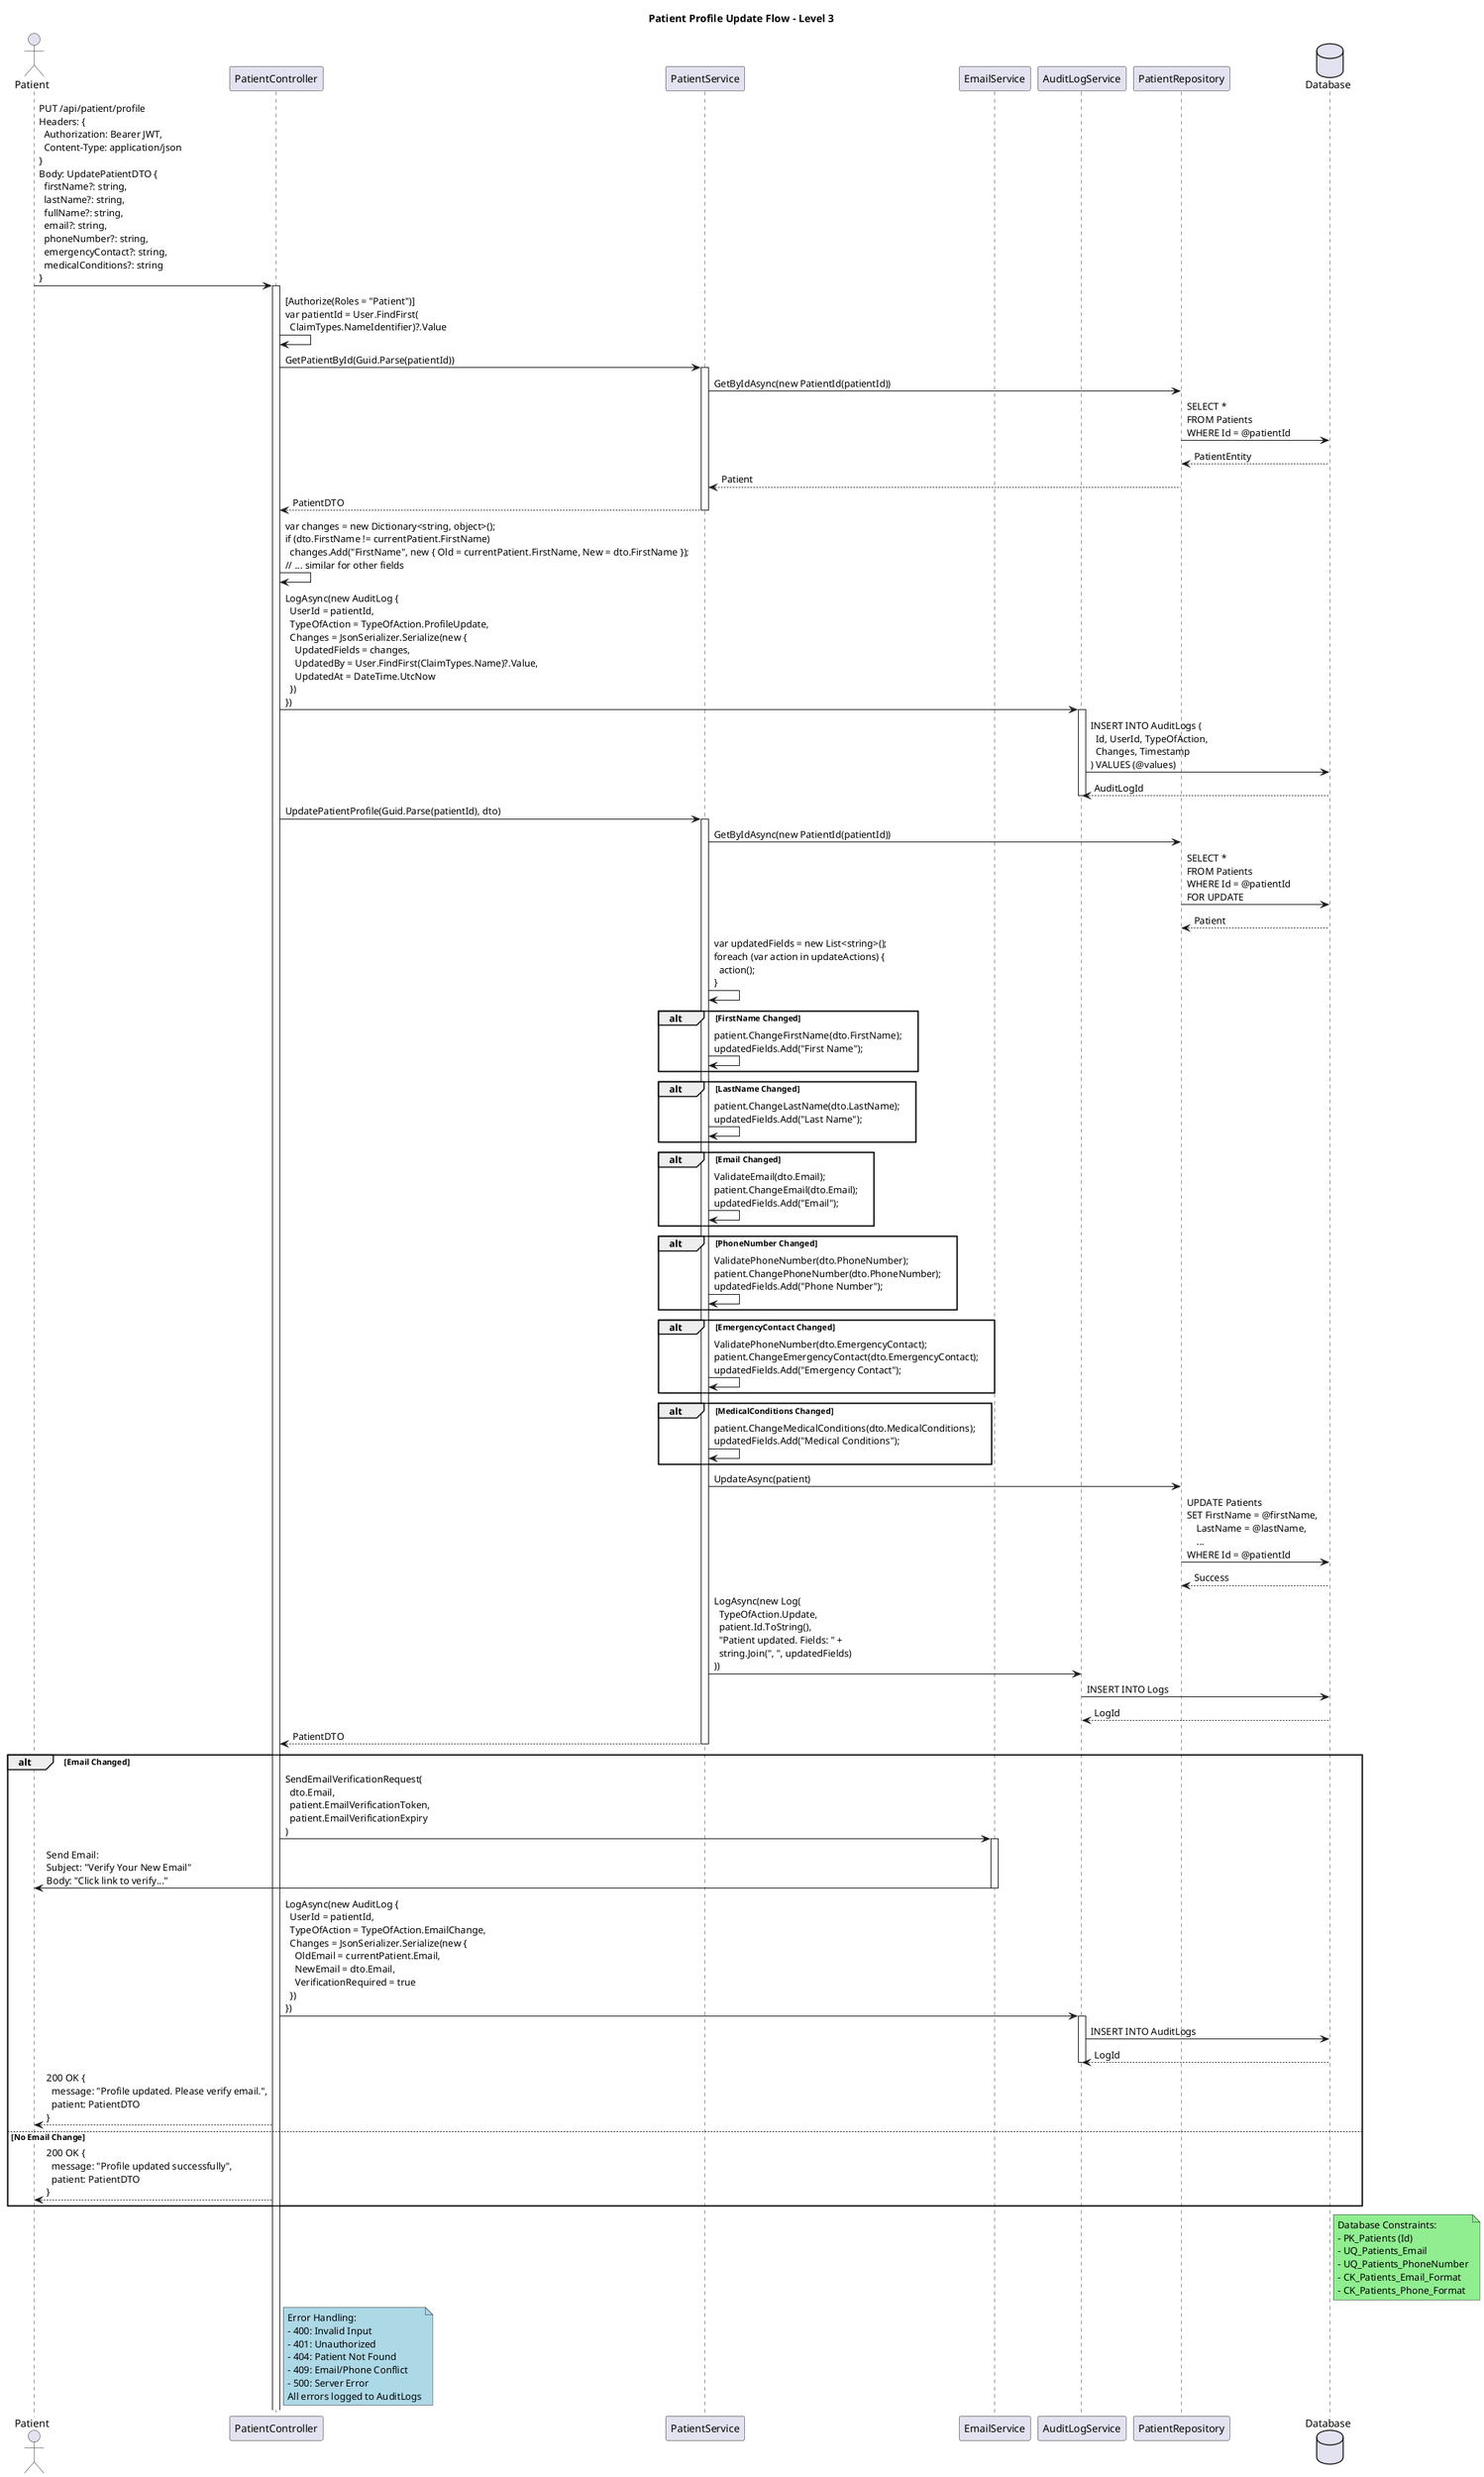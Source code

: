 @startuml
title Patient Profile Update Flow - Level 3

actor Patient
participant "PatientController" as PC
participant "PatientService" as PS
participant "EmailService" as ES
participant "AuditLogService" as ALS
participant "PatientRepository" as PR
database "Database" as DB

Patient -> PC: PUT /api/patient/profile\nHeaders: {\n  Authorization: Bearer JWT,\n  Content-Type: application/json\n}\nBody: UpdatePatientDTO {\n  firstName?: string,\n  lastName?: string,\n  fullName?: string,\n  email?: string,\n  phoneNumber?: string,\n  emergencyContact?: string,\n  medicalConditions?: string\n}
activate PC

PC -> PC: [Authorize(Roles = "Patient")]\nvar patientId = User.FindFirst(\n  ClaimTypes.NameIdentifier)?.Value

PC -> PS: GetPatientById(Guid.Parse(patientId))
activate PS
PS -> PR: GetByIdAsync(new PatientId(patientId))
PR -> DB: SELECT *\nFROM Patients\nWHERE Id = @patientId
DB --> PR: PatientEntity
PR --> PS: Patient
PS --> PC: PatientDTO
deactivate PS

' Track field changes
PC -> PC: var changes = new Dictionary<string, object>();\nif (dto.FirstName != currentPatient.FirstName)\n  changes.Add("FirstName", new { Old = currentPatient.FirstName, New = dto.FirstName });\n// ... similar for other fields

PC -> ALS: LogAsync(new AuditLog {\n  UserId = patientId,\n  TypeOfAction = TypeOfAction.ProfileUpdate,\n  Changes = JsonSerializer.Serialize(new {\n    UpdatedFields = changes,\n    UpdatedBy = User.FindFirst(ClaimTypes.Name)?.Value,\n    UpdatedAt = DateTime.UtcNow\n  })\n})
activate ALS
ALS -> DB: INSERT INTO AuditLogs (\n  Id, UserId, TypeOfAction,\n  Changes, Timestamp\n) VALUES (@values)
DB --> ALS: AuditLogId
deactivate ALS

PC -> PS: UpdatePatientProfile(Guid.Parse(patientId), dto)
activate PS

PS -> PR: GetByIdAsync(new PatientId(patientId))
PR -> DB: SELECT *\nFROM Patients\nWHERE Id = @patientId\nFOR UPDATE
DB --> PR: Patient

PS -> PS: var updatedFields = new List<string>();\nforeach (var action in updateActions) {\n  action();\n}

alt FirstName Changed
    PS -> PS: patient.ChangeFirstName(dto.FirstName);\nupdatedFields.Add("First Name");
end
alt LastName Changed
    PS -> PS: patient.ChangeLastName(dto.LastName);\nupdatedFields.Add("Last Name");
end
alt Email Changed
    PS -> PS: ValidateEmail(dto.Email);\npatient.ChangeEmail(dto.Email);\nupdatedFields.Add("Email");
end
alt PhoneNumber Changed
    PS -> PS: ValidatePhoneNumber(dto.PhoneNumber);\npatient.ChangePhoneNumber(dto.PhoneNumber);\nupdatedFields.Add("Phone Number");
end
alt EmergencyContact Changed
    PS -> PS: ValidatePhoneNumber(dto.EmergencyContact);\npatient.ChangeEmergencyContact(dto.EmergencyContact);\nupdatedFields.Add("Emergency Contact");
end
alt MedicalConditions Changed
    PS -> PS: patient.ChangeMedicalConditions(dto.MedicalConditions);\nupdatedFields.Add("Medical Conditions");
end

PS -> PR: UpdateAsync(patient)
PR -> DB: UPDATE Patients\nSET FirstName = @firstName,\n    LastName = @lastName,\n    ...\nWHERE Id = @patientId
DB --> PR: Success

PS -> ALS: LogAsync(new Log(\n  TypeOfAction.Update,\n  patient.Id.ToString(),\n  "Patient updated. Fields: " +\n  string.Join(", ", updatedFields)\n))
ALS -> DB: INSERT INTO Logs
DB --> ALS: LogId

PS --> PC: PatientDTO
deactivate PS

alt Email Changed
    PC -> ES: SendEmailVerificationRequest(\n  dto.Email,\n  patient.EmailVerificationToken,\n  patient.EmailVerificationExpiry\n)
    activate ES
    ES -> Patient: Send Email:\nSubject: "Verify Your New Email"\nBody: "Click link to verify..."
    deactivate ES
    
    PC -> ALS: LogAsync(new AuditLog {\n  UserId = patientId,\n  TypeOfAction = TypeOfAction.EmailChange,\n  Changes = JsonSerializer.Serialize(new {\n    OldEmail = currentPatient.Email,\n    NewEmail = dto.Email,\n    VerificationRequired = true\n  })\n})
    activate ALS
    ALS -> DB: INSERT INTO AuditLogs
    DB --> ALS: LogId
    deactivate ALS
    
    PC --> Patient: 200 OK {\n  message: "Profile updated. Please verify email.",\n  patient: PatientDTO\n}
else No Email Change
    PC --> Patient: 200 OK {\n  message: "Profile updated successfully",\n  patient: PatientDTO\n}
end

note right of DB #LightGreen
Database Constraints:
- PK_Patients (Id)
- UQ_Patients_Email
- UQ_Patients_PhoneNumber
- CK_Patients_Email_Format
- CK_Patients_Phone_Format
end note

note right of PC #LightBlue
Error Handling:
- 400: Invalid Input
- 401: Unauthorized
- 404: Patient Not Found
- 409: Email/Phone Conflict
- 500: Server Error
All errors logged to AuditLogs
end note

@enduml